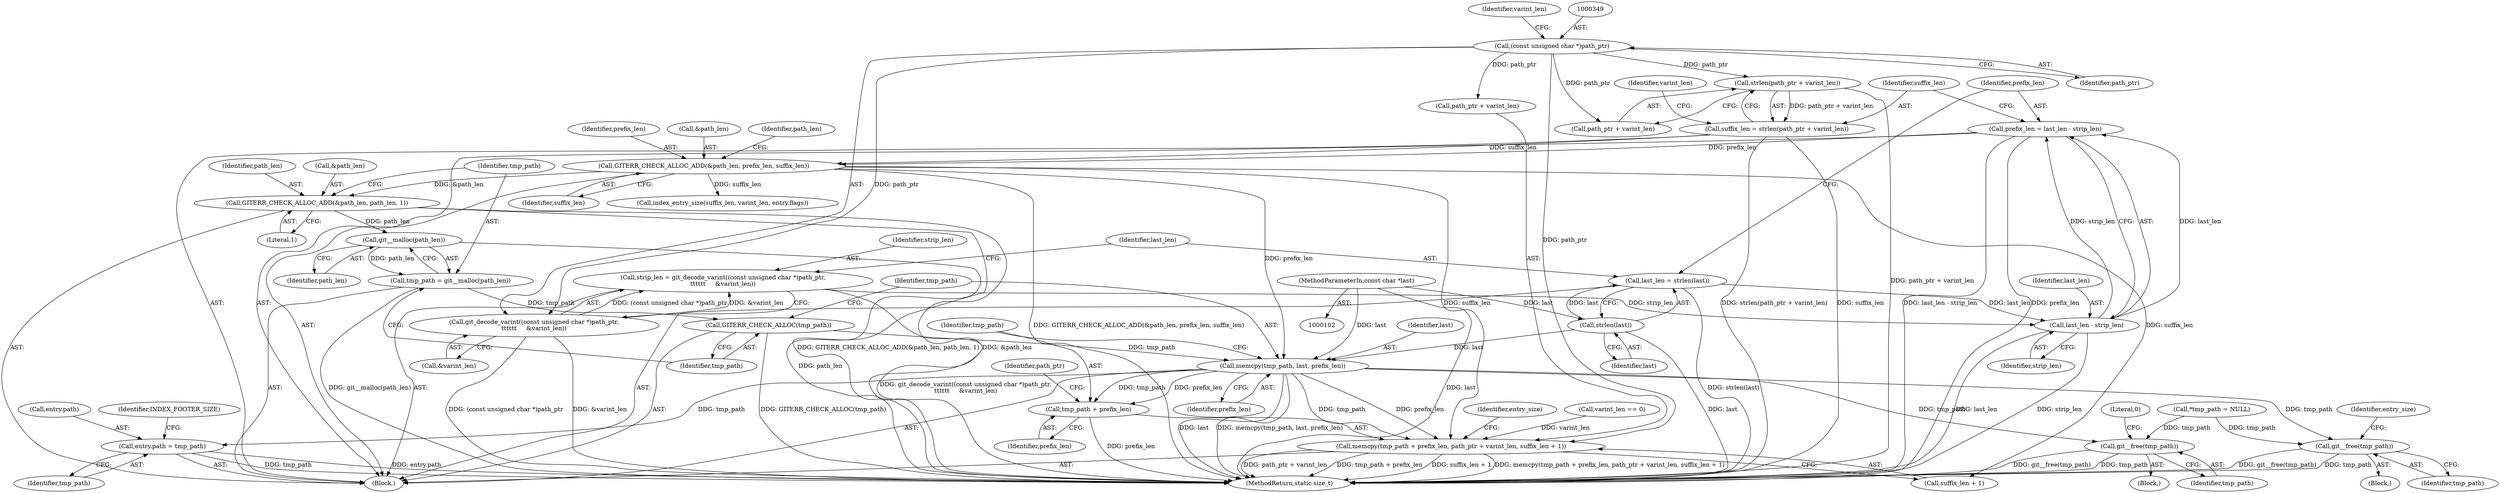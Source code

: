 digraph "0_libgit2_58a6fe94cb851f71214dbefac3f9bffee437d6fe_0@API" {
"1000391" [label="(Call,git__malloc(path_len))"];
"1000384" [label="(Call,GITERR_CHECK_ALLOC_ADD(&path_len, path_len, 1))"];
"1000379" [label="(Call,GITERR_CHECK_ALLOC_ADD(&path_len, prefix_len, suffix_len))"];
"1000359" [label="(Call,prefix_len = last_len - strip_len)"];
"1000361" [label="(Call,last_len - strip_len)"];
"1000354" [label="(Call,last_len = strlen(last))"];
"1000356" [label="(Call,strlen(last))"];
"1000107" [label="(MethodParameterIn,const char *last)"];
"1000345" [label="(Call,strip_len = git_decode_varint((const unsigned char *)path_ptr,\n\t\t\t\t\t\t     &varint_len))"];
"1000347" [label="(Call,git_decode_varint((const unsigned char *)path_ptr,\n\t\t\t\t\t\t     &varint_len))"];
"1000348" [label="(Call,(const unsigned char *)path_ptr)"];
"1000365" [label="(Call,suffix_len = strlen(path_ptr + varint_len))"];
"1000367" [label="(Call,strlen(path_ptr + varint_len))"];
"1000389" [label="(Call,tmp_path = git__malloc(path_len))"];
"1000393" [label="(Call,GITERR_CHECK_ALLOC(tmp_path))"];
"1000395" [label="(Call,memcpy(tmp_path, last, prefix_len))"];
"1000399" [label="(Call,memcpy(tmp_path + prefix_len, path_ptr + varint_len, suffix_len + 1))"];
"1000400" [label="(Call,tmp_path + prefix_len)"];
"1000417" [label="(Call,entry.path = tmp_path)"];
"1000439" [label="(Call,git__free(tmp_path))"];
"1000443" [label="(Call,git__free(tmp_path))"];
"1000379" [label="(Call,GITERR_CHECK_ALLOC_ADD(&path_len, prefix_len, suffix_len))"];
"1000383" [label="(Identifier,suffix_len)"];
"1000345" [label="(Call,strip_len = git_decode_varint((const unsigned char *)path_ptr,\n\t\t\t\t\t\t     &varint_len))"];
"1000444" [label="(Identifier,tmp_path)"];
"1000425" [label="(Identifier,INDEX_FOOTER_SIZE)"];
"1000346" [label="(Identifier,strip_len)"];
"1000342" [label="(Block,)"];
"1000354" [label="(Call,last_len = strlen(last))"];
"1000443" [label="(Call,git__free(tmp_path))"];
"1000411" [label="(Call,index_entry_size(suffix_len, varint_len, entry.flags))"];
"1000394" [label="(Identifier,tmp_path)"];
"1000418" [label="(Call,entry.path)"];
"1000382" [label="(Identifier,prefix_len)"];
"1000360" [label="(Identifier,prefix_len)"];
"1000393" [label="(Call,GITERR_CHECK_ALLOC(tmp_path))"];
"1000107" [label="(MethodParameterIn,const char *last)"];
"1000438" [label="(Block,)"];
"1000439" [label="(Call,git__free(tmp_path))"];
"1000442" [label="(Literal,0)"];
"1000363" [label="(Identifier,strip_len)"];
"1000352" [label="(Identifier,varint_len)"];
"1000373" [label="(Call,varint_len == 0)"];
"1000402" [label="(Identifier,prefix_len)"];
"1000359" [label="(Call,prefix_len = last_len - strip_len)"];
"1000399" [label="(Call,memcpy(tmp_path + prefix_len, path_ptr + varint_len, suffix_len + 1))"];
"1000380" [label="(Call,&path_len)"];
"1000401" [label="(Identifier,tmp_path)"];
"1000365" [label="(Call,suffix_len = strlen(path_ptr + varint_len))"];
"1000357" [label="(Identifier,last)"];
"1000351" [label="(Call,&varint_len)"];
"1000395" [label="(Call,memcpy(tmp_path, last, prefix_len))"];
"1000356" [label="(Call,strlen(last))"];
"1000404" [label="(Identifier,path_ptr)"];
"1000386" [label="(Identifier,path_len)"];
"1000400" [label="(Call,tmp_path + prefix_len)"];
"1000417" [label="(Call,entry.path = tmp_path)"];
"1000388" [label="(Literal,1)"];
"1000391" [label="(Call,git__malloc(path_len))"];
"1000390" [label="(Identifier,tmp_path)"];
"1000397" [label="(Identifier,last)"];
"1000355" [label="(Identifier,last_len)"];
"1000403" [label="(Call,path_ptr + varint_len)"];
"1000410" [label="(Identifier,entry_size)"];
"1000421" [label="(Identifier,tmp_path)"];
"1000384" [label="(Call,GITERR_CHECK_ALLOC_ADD(&path_len, path_len, 1))"];
"1000374" [label="(Identifier,varint_len)"];
"1000392" [label="(Identifier,path_len)"];
"1000406" [label="(Call,suffix_len + 1)"];
"1000108" [label="(Block,)"];
"1000347" [label="(Call,git_decode_varint((const unsigned char *)path_ptr,\n\t\t\t\t\t\t     &varint_len))"];
"1000398" [label="(Identifier,prefix_len)"];
"1000361" [label="(Call,last_len - strip_len)"];
"1000387" [label="(Identifier,path_len)"];
"1000447" [label="(MethodReturn,static size_t)"];
"1000348" [label="(Call,(const unsigned char *)path_ptr)"];
"1000350" [label="(Identifier,path_ptr)"];
"1000366" [label="(Identifier,suffix_len)"];
"1000367" [label="(Call,strlen(path_ptr + varint_len))"];
"1000368" [label="(Call,path_ptr + varint_len)"];
"1000385" [label="(Call,&path_len)"];
"1000396" [label="(Identifier,tmp_path)"];
"1000125" [label="(Call,*tmp_path = NULL)"];
"1000446" [label="(Identifier,entry_size)"];
"1000389" [label="(Call,tmp_path = git__malloc(path_len))"];
"1000440" [label="(Identifier,tmp_path)"];
"1000362" [label="(Identifier,last_len)"];
"1000391" -> "1000389"  [label="AST: "];
"1000391" -> "1000392"  [label="CFG: "];
"1000392" -> "1000391"  [label="AST: "];
"1000389" -> "1000391"  [label="CFG: "];
"1000391" -> "1000447"  [label="DDG: path_len"];
"1000391" -> "1000389"  [label="DDG: path_len"];
"1000384" -> "1000391"  [label="DDG: path_len"];
"1000384" -> "1000342"  [label="AST: "];
"1000384" -> "1000388"  [label="CFG: "];
"1000385" -> "1000384"  [label="AST: "];
"1000387" -> "1000384"  [label="AST: "];
"1000388" -> "1000384"  [label="AST: "];
"1000390" -> "1000384"  [label="CFG: "];
"1000384" -> "1000447"  [label="DDG: GITERR_CHECK_ALLOC_ADD(&path_len, path_len, 1)"];
"1000384" -> "1000447"  [label="DDG: &path_len"];
"1000379" -> "1000384"  [label="DDG: &path_len"];
"1000379" -> "1000342"  [label="AST: "];
"1000379" -> "1000383"  [label="CFG: "];
"1000380" -> "1000379"  [label="AST: "];
"1000382" -> "1000379"  [label="AST: "];
"1000383" -> "1000379"  [label="AST: "];
"1000386" -> "1000379"  [label="CFG: "];
"1000379" -> "1000447"  [label="DDG: GITERR_CHECK_ALLOC_ADD(&path_len, prefix_len, suffix_len)"];
"1000359" -> "1000379"  [label="DDG: prefix_len"];
"1000365" -> "1000379"  [label="DDG: suffix_len"];
"1000379" -> "1000395"  [label="DDG: prefix_len"];
"1000379" -> "1000399"  [label="DDG: suffix_len"];
"1000379" -> "1000406"  [label="DDG: suffix_len"];
"1000379" -> "1000411"  [label="DDG: suffix_len"];
"1000359" -> "1000342"  [label="AST: "];
"1000359" -> "1000361"  [label="CFG: "];
"1000360" -> "1000359"  [label="AST: "];
"1000361" -> "1000359"  [label="AST: "];
"1000366" -> "1000359"  [label="CFG: "];
"1000359" -> "1000447"  [label="DDG: last_len - strip_len"];
"1000359" -> "1000447"  [label="DDG: prefix_len"];
"1000361" -> "1000359"  [label="DDG: last_len"];
"1000361" -> "1000359"  [label="DDG: strip_len"];
"1000361" -> "1000363"  [label="CFG: "];
"1000362" -> "1000361"  [label="AST: "];
"1000363" -> "1000361"  [label="AST: "];
"1000361" -> "1000447"  [label="DDG: last_len"];
"1000361" -> "1000447"  [label="DDG: strip_len"];
"1000354" -> "1000361"  [label="DDG: last_len"];
"1000345" -> "1000361"  [label="DDG: strip_len"];
"1000354" -> "1000342"  [label="AST: "];
"1000354" -> "1000356"  [label="CFG: "];
"1000355" -> "1000354"  [label="AST: "];
"1000356" -> "1000354"  [label="AST: "];
"1000360" -> "1000354"  [label="CFG: "];
"1000354" -> "1000447"  [label="DDG: strlen(last)"];
"1000356" -> "1000354"  [label="DDG: last"];
"1000356" -> "1000357"  [label="CFG: "];
"1000357" -> "1000356"  [label="AST: "];
"1000356" -> "1000447"  [label="DDG: last"];
"1000107" -> "1000356"  [label="DDG: last"];
"1000356" -> "1000395"  [label="DDG: last"];
"1000107" -> "1000102"  [label="AST: "];
"1000107" -> "1000447"  [label="DDG: last"];
"1000107" -> "1000395"  [label="DDG: last"];
"1000345" -> "1000342"  [label="AST: "];
"1000345" -> "1000347"  [label="CFG: "];
"1000346" -> "1000345"  [label="AST: "];
"1000347" -> "1000345"  [label="AST: "];
"1000355" -> "1000345"  [label="CFG: "];
"1000345" -> "1000447"  [label="DDG: git_decode_varint((const unsigned char *)path_ptr,\n\t\t\t\t\t\t     &varint_len)"];
"1000347" -> "1000345"  [label="DDG: (const unsigned char *)path_ptr"];
"1000347" -> "1000345"  [label="DDG: &varint_len"];
"1000347" -> "1000351"  [label="CFG: "];
"1000348" -> "1000347"  [label="AST: "];
"1000351" -> "1000347"  [label="AST: "];
"1000347" -> "1000447"  [label="DDG: &varint_len"];
"1000347" -> "1000447"  [label="DDG: (const unsigned char *)path_ptr"];
"1000348" -> "1000347"  [label="DDG: path_ptr"];
"1000348" -> "1000350"  [label="CFG: "];
"1000349" -> "1000348"  [label="AST: "];
"1000350" -> "1000348"  [label="AST: "];
"1000352" -> "1000348"  [label="CFG: "];
"1000348" -> "1000367"  [label="DDG: path_ptr"];
"1000348" -> "1000368"  [label="DDG: path_ptr"];
"1000348" -> "1000399"  [label="DDG: path_ptr"];
"1000348" -> "1000403"  [label="DDG: path_ptr"];
"1000365" -> "1000342"  [label="AST: "];
"1000365" -> "1000367"  [label="CFG: "];
"1000366" -> "1000365"  [label="AST: "];
"1000367" -> "1000365"  [label="AST: "];
"1000374" -> "1000365"  [label="CFG: "];
"1000365" -> "1000447"  [label="DDG: strlen(path_ptr + varint_len)"];
"1000365" -> "1000447"  [label="DDG: suffix_len"];
"1000367" -> "1000365"  [label="DDG: path_ptr + varint_len"];
"1000367" -> "1000368"  [label="CFG: "];
"1000368" -> "1000367"  [label="AST: "];
"1000367" -> "1000447"  [label="DDG: path_ptr + varint_len"];
"1000389" -> "1000342"  [label="AST: "];
"1000390" -> "1000389"  [label="AST: "];
"1000394" -> "1000389"  [label="CFG: "];
"1000389" -> "1000447"  [label="DDG: git__malloc(path_len)"];
"1000389" -> "1000393"  [label="DDG: tmp_path"];
"1000393" -> "1000342"  [label="AST: "];
"1000393" -> "1000394"  [label="CFG: "];
"1000394" -> "1000393"  [label="AST: "];
"1000396" -> "1000393"  [label="CFG: "];
"1000393" -> "1000447"  [label="DDG: GITERR_CHECK_ALLOC(tmp_path)"];
"1000393" -> "1000395"  [label="DDG: tmp_path"];
"1000395" -> "1000342"  [label="AST: "];
"1000395" -> "1000398"  [label="CFG: "];
"1000396" -> "1000395"  [label="AST: "];
"1000397" -> "1000395"  [label="AST: "];
"1000398" -> "1000395"  [label="AST: "];
"1000401" -> "1000395"  [label="CFG: "];
"1000395" -> "1000447"  [label="DDG: last"];
"1000395" -> "1000447"  [label="DDG: memcpy(tmp_path, last, prefix_len)"];
"1000395" -> "1000399"  [label="DDG: tmp_path"];
"1000395" -> "1000399"  [label="DDG: prefix_len"];
"1000395" -> "1000400"  [label="DDG: tmp_path"];
"1000395" -> "1000400"  [label="DDG: prefix_len"];
"1000395" -> "1000417"  [label="DDG: tmp_path"];
"1000395" -> "1000439"  [label="DDG: tmp_path"];
"1000395" -> "1000443"  [label="DDG: tmp_path"];
"1000399" -> "1000342"  [label="AST: "];
"1000399" -> "1000406"  [label="CFG: "];
"1000400" -> "1000399"  [label="AST: "];
"1000403" -> "1000399"  [label="AST: "];
"1000406" -> "1000399"  [label="AST: "];
"1000410" -> "1000399"  [label="CFG: "];
"1000399" -> "1000447"  [label="DDG: path_ptr + varint_len"];
"1000399" -> "1000447"  [label="DDG: tmp_path + prefix_len"];
"1000399" -> "1000447"  [label="DDG: suffix_len + 1"];
"1000399" -> "1000447"  [label="DDG: memcpy(tmp_path + prefix_len, path_ptr + varint_len, suffix_len + 1)"];
"1000373" -> "1000399"  [label="DDG: varint_len"];
"1000400" -> "1000402"  [label="CFG: "];
"1000401" -> "1000400"  [label="AST: "];
"1000402" -> "1000400"  [label="AST: "];
"1000404" -> "1000400"  [label="CFG: "];
"1000400" -> "1000447"  [label="DDG: prefix_len"];
"1000417" -> "1000342"  [label="AST: "];
"1000417" -> "1000421"  [label="CFG: "];
"1000418" -> "1000417"  [label="AST: "];
"1000421" -> "1000417"  [label="AST: "];
"1000425" -> "1000417"  [label="CFG: "];
"1000417" -> "1000447"  [label="DDG: entry.path"];
"1000417" -> "1000447"  [label="DDG: tmp_path"];
"1000439" -> "1000438"  [label="AST: "];
"1000439" -> "1000440"  [label="CFG: "];
"1000440" -> "1000439"  [label="AST: "];
"1000442" -> "1000439"  [label="CFG: "];
"1000439" -> "1000447"  [label="DDG: tmp_path"];
"1000439" -> "1000447"  [label="DDG: git__free(tmp_path)"];
"1000125" -> "1000439"  [label="DDG: tmp_path"];
"1000443" -> "1000108"  [label="AST: "];
"1000443" -> "1000444"  [label="CFG: "];
"1000444" -> "1000443"  [label="AST: "];
"1000446" -> "1000443"  [label="CFG: "];
"1000443" -> "1000447"  [label="DDG: git__free(tmp_path)"];
"1000443" -> "1000447"  [label="DDG: tmp_path"];
"1000125" -> "1000443"  [label="DDG: tmp_path"];
}
